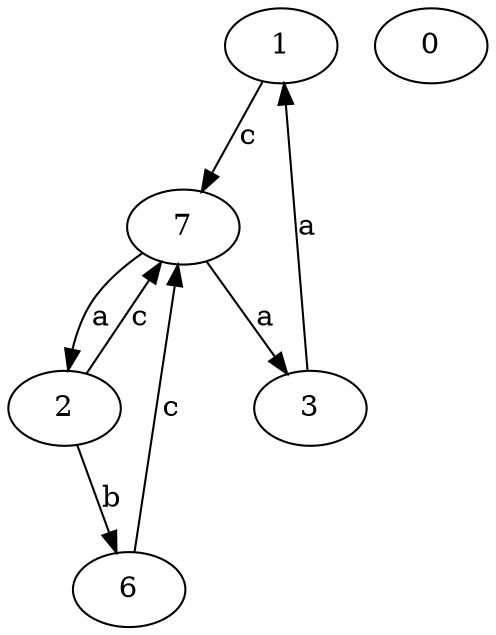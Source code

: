 strict digraph  {
1;
2;
3;
6;
0;
7;
1 -> 7  [label=c];
2 -> 6  [label=b];
2 -> 7  [label=c];
3 -> 1  [label=a];
6 -> 7  [label=c];
7 -> 2  [label=a];
7 -> 3  [label=a];
}
